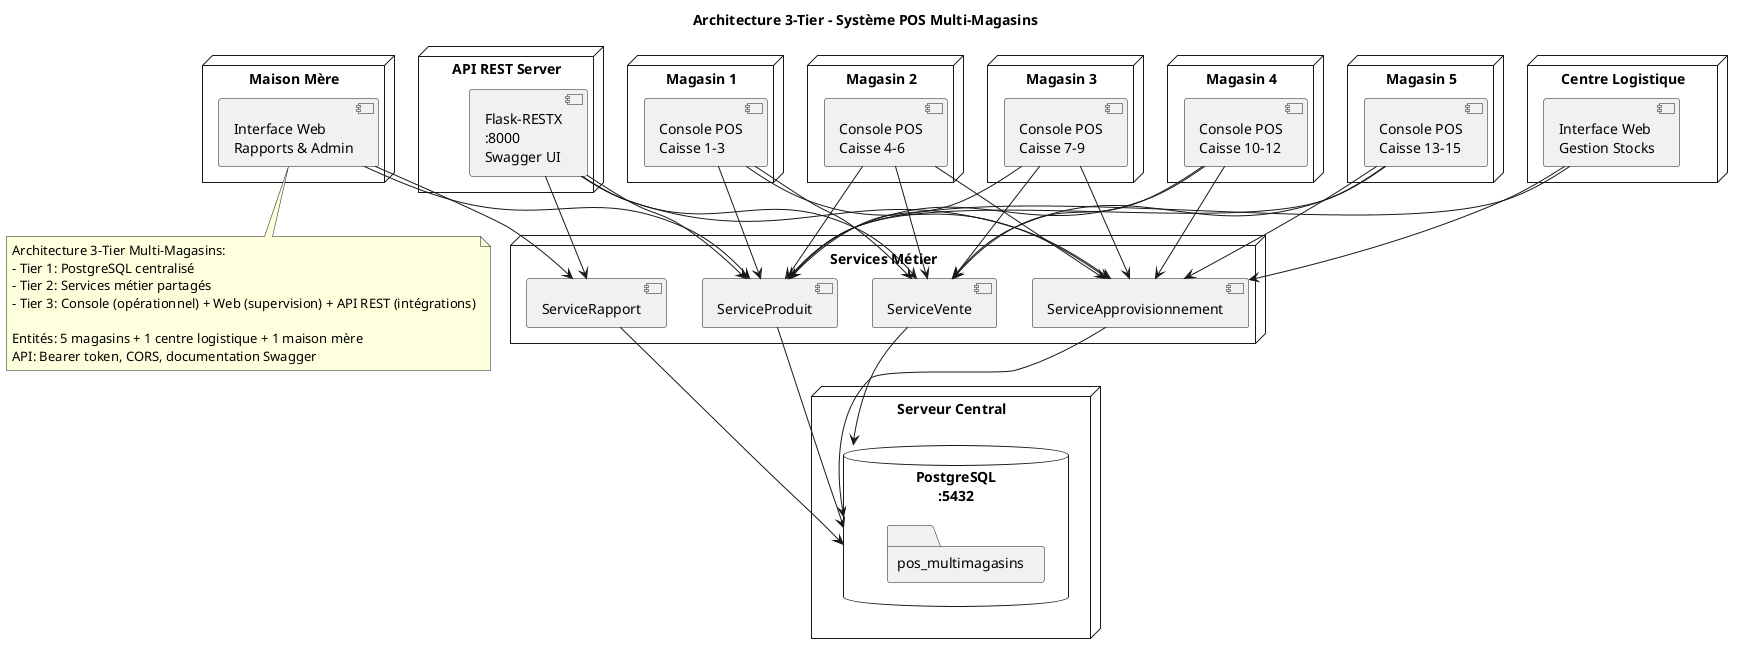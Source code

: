 @startuml
title Architecture 3-Tier - Système POS Multi-Magasins

' Tier 1 - Base de données centralisée
node "Serveur Central" {
  database "PostgreSQL\n:5432" as DB {
    folder "pos_multimagasins" as schema
}
}

' Tier 2 - Services métier (logique)
node "Services Métier" {
  component "ServiceProduit" as SP
  component "ServiceVente" as SV
  component "ServiceApprovisionnement" as SA
  component "ServiceRapport" as SR
}

' Tier 3 - Interfaces utilisateur (présentation)
' API REST pour applications externes
node "API REST Server" {
  component "Flask-RESTX\n:8000\nSwagger UI" as API
}

' Magasins avec interface console
node "Magasin 1" {
  component "Console POS\nCaisse 1-3" as M1
}

node "Magasin 2" {
  component "Console POS\nCaisse 4-6" as M2
}

node "Magasin 3" {
  component "Console POS\nCaisse 7-9" as M3
}

node "Magasin 4" {
  component "Console POS\nCaisse 10-12" as M4
}

node "Magasin 5" {
  component "Console POS\nCaisse 13-15" as M5
}

' Centre logistique avec interface web
node "Centre Logistique" {
  component "Interface Web\nGestion Stocks" as CL
}

' Maison mère avec interface web
node "Maison Mère" {
  component "Interface Web\nRapports & Admin" as MM
}

' Connexions API REST → Tier 2
API --> SP
API --> SV
API --> SA
API --> SR

' Connexions Tier 3 → Tier 2
M1 --> SP
M1 --> SV
M1 --> SA
M2 --> SP
M2 --> SV
M2 --> SA
M3 --> SP
M3 --> SV
M3 --> SA
M4 --> SP
M4 --> SV
M4 --> SA
M5 --> SP
M5 --> SV
M5 --> SA

CL --> SA
CL --> SP
MM --> SR
MM --> SP

' Connexions Tier 2 → Tier 1
SP --> DB
SV --> DB
SA --> DB
SR --> DB

note bottom
  Architecture 3-Tier Multi-Magasins:
  - Tier 1: PostgreSQL centralisé
  - Tier 2: Services métier partagés
  - Tier 3: Console (opérationnel) + Web (supervision) + API REST (intégrations)
  
  Entités: 5 magasins + 1 centre logistique + 1 maison mère
  API: Bearer token, CORS, documentation Swagger
end note

@enduml
